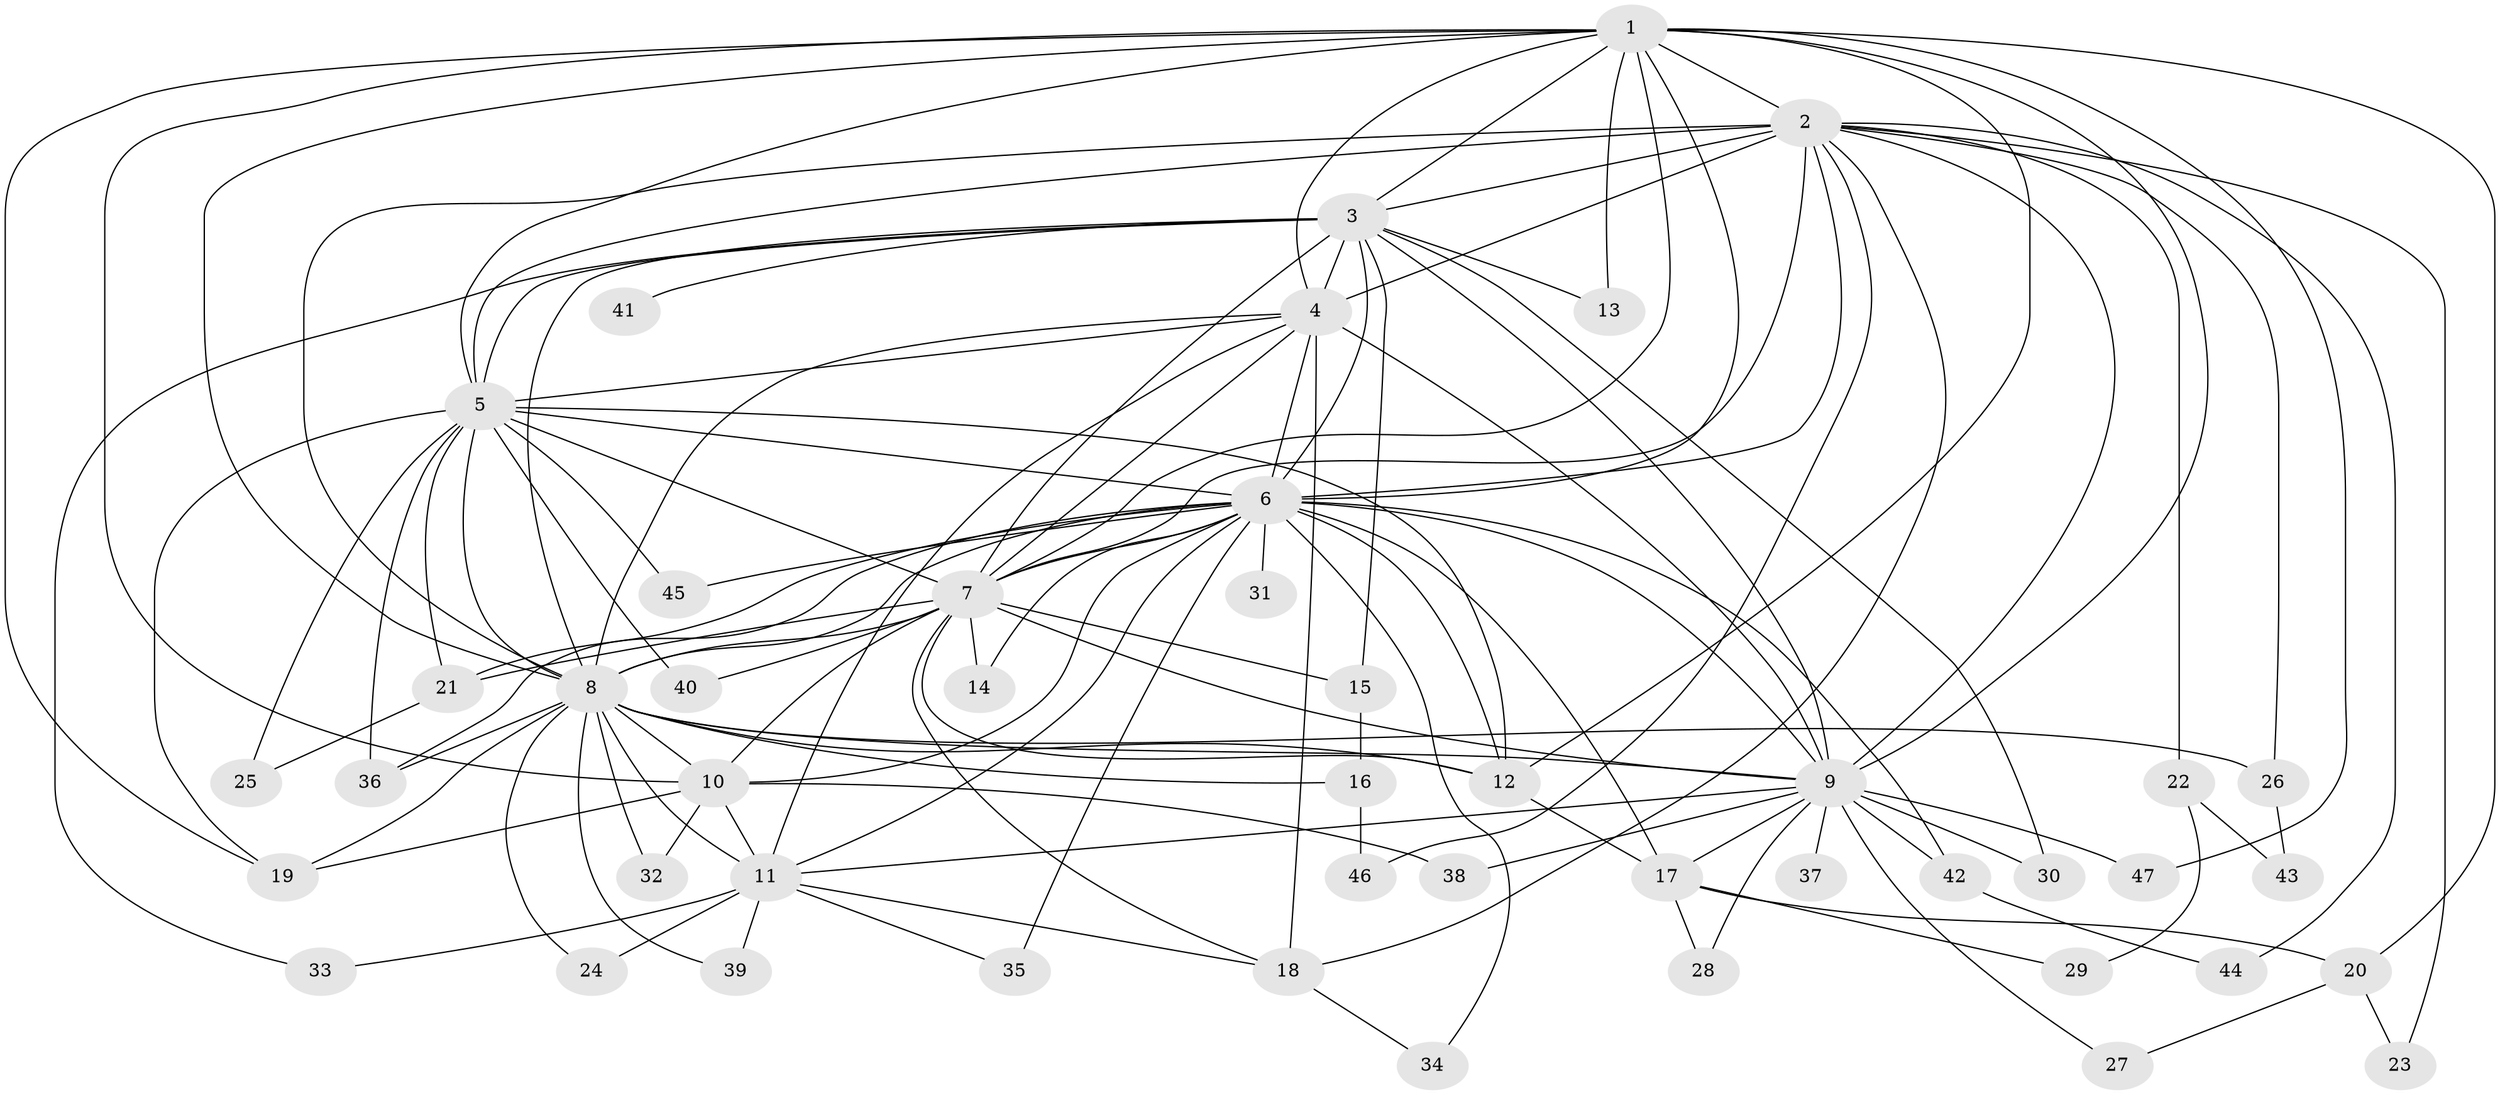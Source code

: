 // original degree distribution, {18: 0.043010752688172046, 17: 0.021505376344086023, 29: 0.010752688172043012, 31: 0.010752688172043012, 12: 0.010752688172043012, 19: 0.010752688172043012, 10: 0.010752688172043012, 7: 0.03225806451612903, 3: 0.21505376344086022, 2: 0.5591397849462365, 4: 0.053763440860215055, 5: 0.021505376344086023}
// Generated by graph-tools (version 1.1) at 2025/49/03/04/25 22:49:34]
// undirected, 47 vertices, 122 edges
graph export_dot {
  node [color=gray90,style=filled];
  1;
  2;
  3;
  4;
  5;
  6;
  7;
  8;
  9;
  10;
  11;
  12;
  13;
  14;
  15;
  16;
  17;
  18;
  19;
  20;
  21;
  22;
  23;
  24;
  25;
  26;
  27;
  28;
  29;
  30;
  31;
  32;
  33;
  34;
  35;
  36;
  37;
  38;
  39;
  40;
  41;
  42;
  43;
  44;
  45;
  46;
  47;
  1 -- 2 [weight=1.0];
  1 -- 3 [weight=1.0];
  1 -- 4 [weight=1.0];
  1 -- 5 [weight=1.0];
  1 -- 6 [weight=2.0];
  1 -- 7 [weight=3.0];
  1 -- 8 [weight=2.0];
  1 -- 9 [weight=1.0];
  1 -- 10 [weight=2.0];
  1 -- 12 [weight=1.0];
  1 -- 13 [weight=1.0];
  1 -- 19 [weight=1.0];
  1 -- 20 [weight=1.0];
  1 -- 47 [weight=1.0];
  2 -- 3 [weight=1.0];
  2 -- 4 [weight=1.0];
  2 -- 5 [weight=1.0];
  2 -- 6 [weight=2.0];
  2 -- 7 [weight=2.0];
  2 -- 8 [weight=3.0];
  2 -- 9 [weight=1.0];
  2 -- 18 [weight=1.0];
  2 -- 22 [weight=1.0];
  2 -- 23 [weight=1.0];
  2 -- 26 [weight=1.0];
  2 -- 44 [weight=1.0];
  2 -- 46 [weight=1.0];
  3 -- 4 [weight=1.0];
  3 -- 5 [weight=1.0];
  3 -- 6 [weight=1.0];
  3 -- 7 [weight=2.0];
  3 -- 8 [weight=3.0];
  3 -- 9 [weight=1.0];
  3 -- 13 [weight=1.0];
  3 -- 15 [weight=1.0];
  3 -- 30 [weight=1.0];
  3 -- 33 [weight=1.0];
  3 -- 41 [weight=1.0];
  4 -- 5 [weight=2.0];
  4 -- 6 [weight=2.0];
  4 -- 7 [weight=2.0];
  4 -- 8 [weight=3.0];
  4 -- 9 [weight=15.0];
  4 -- 11 [weight=1.0];
  4 -- 18 [weight=2.0];
  5 -- 6 [weight=3.0];
  5 -- 7 [weight=2.0];
  5 -- 8 [weight=2.0];
  5 -- 12 [weight=1.0];
  5 -- 19 [weight=1.0];
  5 -- 21 [weight=1.0];
  5 -- 25 [weight=1.0];
  5 -- 36 [weight=1.0];
  5 -- 40 [weight=1.0];
  5 -- 45 [weight=1.0];
  6 -- 7 [weight=2.0];
  6 -- 8 [weight=2.0];
  6 -- 9 [weight=2.0];
  6 -- 10 [weight=1.0];
  6 -- 11 [weight=1.0];
  6 -- 12 [weight=1.0];
  6 -- 14 [weight=1.0];
  6 -- 17 [weight=1.0];
  6 -- 21 [weight=2.0];
  6 -- 31 [weight=1.0];
  6 -- 34 [weight=1.0];
  6 -- 35 [weight=1.0];
  6 -- 36 [weight=1.0];
  6 -- 42 [weight=1.0];
  6 -- 45 [weight=1.0];
  7 -- 8 [weight=4.0];
  7 -- 9 [weight=3.0];
  7 -- 10 [weight=1.0];
  7 -- 12 [weight=1.0];
  7 -- 14 [weight=1.0];
  7 -- 15 [weight=1.0];
  7 -- 18 [weight=1.0];
  7 -- 21 [weight=1.0];
  7 -- 40 [weight=1.0];
  8 -- 9 [weight=1.0];
  8 -- 10 [weight=1.0];
  8 -- 11 [weight=1.0];
  8 -- 12 [weight=2.0];
  8 -- 16 [weight=1.0];
  8 -- 19 [weight=1.0];
  8 -- 24 [weight=1.0];
  8 -- 26 [weight=1.0];
  8 -- 32 [weight=1.0];
  8 -- 36 [weight=1.0];
  8 -- 39 [weight=1.0];
  9 -- 11 [weight=1.0];
  9 -- 17 [weight=1.0];
  9 -- 27 [weight=1.0];
  9 -- 28 [weight=1.0];
  9 -- 30 [weight=1.0];
  9 -- 37 [weight=1.0];
  9 -- 38 [weight=1.0];
  9 -- 42 [weight=1.0];
  9 -- 47 [weight=1.0];
  10 -- 11 [weight=1.0];
  10 -- 19 [weight=1.0];
  10 -- 32 [weight=1.0];
  10 -- 38 [weight=1.0];
  11 -- 18 [weight=1.0];
  11 -- 24 [weight=1.0];
  11 -- 33 [weight=1.0];
  11 -- 35 [weight=1.0];
  11 -- 39 [weight=1.0];
  12 -- 17 [weight=1.0];
  15 -- 16 [weight=1.0];
  16 -- 46 [weight=1.0];
  17 -- 20 [weight=1.0];
  17 -- 28 [weight=1.0];
  17 -- 29 [weight=1.0];
  18 -- 34 [weight=1.0];
  20 -- 23 [weight=1.0];
  20 -- 27 [weight=1.0];
  21 -- 25 [weight=1.0];
  22 -- 29 [weight=1.0];
  22 -- 43 [weight=1.0];
  26 -- 43 [weight=1.0];
  42 -- 44 [weight=1.0];
}
